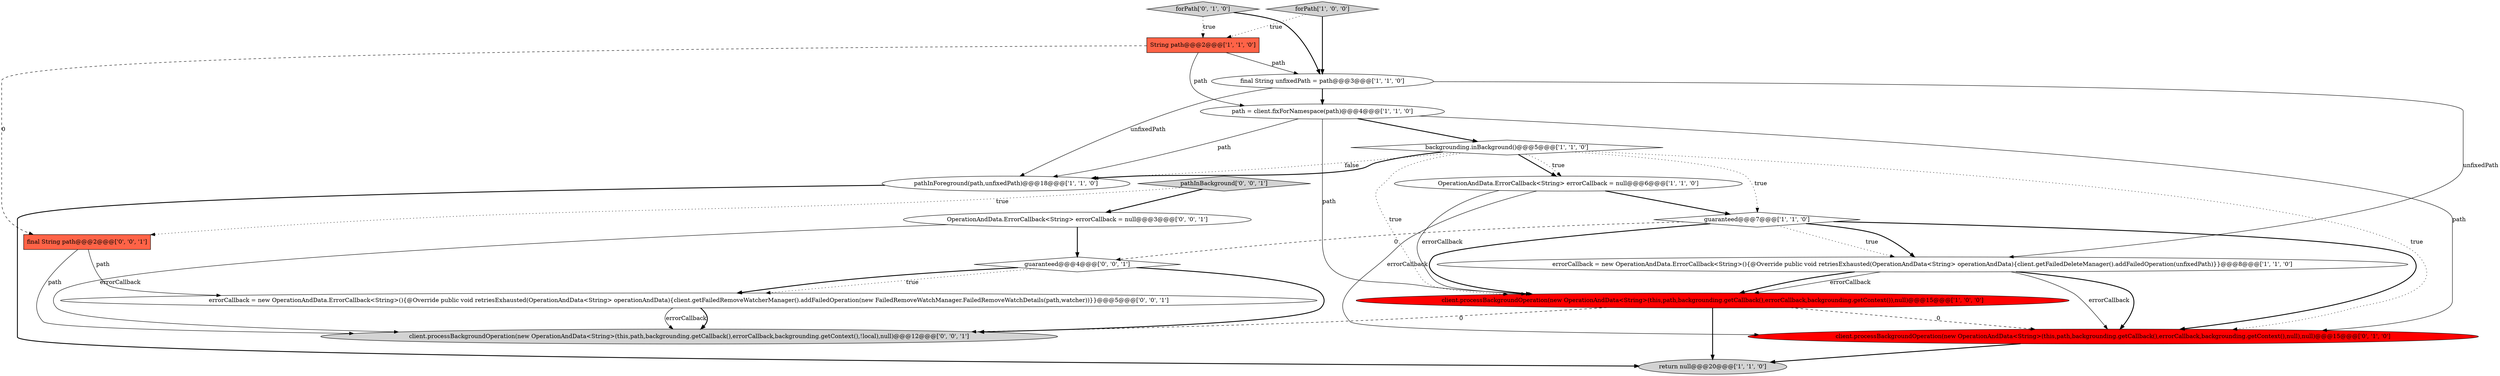 digraph {
2 [style = filled, label = "guaranteed@@@7@@@['1', '1', '0']", fillcolor = white, shape = diamond image = "AAA0AAABBB1BBB"];
18 [style = filled, label = "guaranteed@@@4@@@['0', '0', '1']", fillcolor = white, shape = diamond image = "AAA0AAABBB3BBB"];
0 [style = filled, label = "String path@@@2@@@['1', '1', '0']", fillcolor = tomato, shape = box image = "AAA0AAABBB1BBB"];
13 [style = filled, label = "errorCallback = new OperationAndData.ErrorCallback<String>(){@Override public void retriesExhausted(OperationAndData<String> operationAndData){client.getFailedRemoveWatcherManager().addFailedOperation(new FailedRemoveWatchManager.FailedRemoveWatchDetails(path,watcher))}}@@@5@@@['0', '0', '1']", fillcolor = white, shape = ellipse image = "AAA0AAABBB3BBB"];
4 [style = filled, label = "backgrounding.inBackground()@@@5@@@['1', '1', '0']", fillcolor = white, shape = diamond image = "AAA0AAABBB1BBB"];
16 [style = filled, label = "OperationAndData.ErrorCallback<String> errorCallback = null@@@3@@@['0', '0', '1']", fillcolor = white, shape = ellipse image = "AAA0AAABBB3BBB"];
17 [style = filled, label = "client.processBackgroundOperation(new OperationAndData<String>(this,path,backgrounding.getCallback(),errorCallback,backgrounding.getContext(),!local),null)@@@12@@@['0', '0', '1']", fillcolor = lightgray, shape = ellipse image = "AAA0AAABBB3BBB"];
7 [style = filled, label = "final String unfixedPath = path@@@3@@@['1', '1', '0']", fillcolor = white, shape = ellipse image = "AAA0AAABBB1BBB"];
3 [style = filled, label = "OperationAndData.ErrorCallback<String> errorCallback = null@@@6@@@['1', '1', '0']", fillcolor = white, shape = ellipse image = "AAA0AAABBB1BBB"];
8 [style = filled, label = "path = client.fixForNamespace(path)@@@4@@@['1', '1', '0']", fillcolor = white, shape = ellipse image = "AAA0AAABBB1BBB"];
6 [style = filled, label = "forPath['1', '0', '0']", fillcolor = lightgray, shape = diamond image = "AAA0AAABBB1BBB"];
12 [style = filled, label = "forPath['0', '1', '0']", fillcolor = lightgray, shape = diamond image = "AAA0AAABBB2BBB"];
9 [style = filled, label = "return null@@@20@@@['1', '1', '0']", fillcolor = lightgray, shape = ellipse image = "AAA0AAABBB1BBB"];
1 [style = filled, label = "client.processBackgroundOperation(new OperationAndData<String>(this,path,backgrounding.getCallback(),errorCallback,backgrounding.getContext()),null)@@@15@@@['1', '0', '0']", fillcolor = red, shape = ellipse image = "AAA1AAABBB1BBB"];
10 [style = filled, label = "errorCallback = new OperationAndData.ErrorCallback<String>(){@Override public void retriesExhausted(OperationAndData<String> operationAndData){client.getFailedDeleteManager().addFailedOperation(unfixedPath)}}@@@8@@@['1', '1', '0']", fillcolor = white, shape = ellipse image = "AAA0AAABBB1BBB"];
11 [style = filled, label = "client.processBackgroundOperation(new OperationAndData<String>(this,path,backgrounding.getCallback(),errorCallback,backgrounding.getContext(),null),null)@@@15@@@['0', '1', '0']", fillcolor = red, shape = ellipse image = "AAA1AAABBB2BBB"];
15 [style = filled, label = "final String path@@@2@@@['0', '0', '1']", fillcolor = tomato, shape = box image = "AAA0AAABBB3BBB"];
14 [style = filled, label = "pathInBackground['0', '0', '1']", fillcolor = lightgray, shape = diamond image = "AAA0AAABBB3BBB"];
5 [style = filled, label = "pathInForeground(path,unfixedPath)@@@18@@@['1', '1', '0']", fillcolor = white, shape = ellipse image = "AAA0AAABBB1BBB"];
2->10 [style = dotted, label="true"];
14->16 [style = bold, label=""];
3->11 [style = solid, label="errorCallback"];
4->3 [style = bold, label=""];
16->18 [style = bold, label=""];
0->8 [style = solid, label="path"];
7->10 [style = solid, label="unfixedPath"];
5->9 [style = bold, label=""];
4->1 [style = dotted, label="true"];
2->1 [style = bold, label=""];
13->17 [style = solid, label="errorCallback"];
4->5 [style = dotted, label="false"];
0->7 [style = solid, label="path"];
18->17 [style = bold, label=""];
4->11 [style = dotted, label="true"];
0->15 [style = dashed, label="0"];
8->11 [style = solid, label="path"];
16->17 [style = solid, label="errorCallback"];
7->8 [style = bold, label=""];
2->10 [style = bold, label=""];
11->9 [style = bold, label=""];
12->7 [style = bold, label=""];
1->9 [style = bold, label=""];
15->17 [style = solid, label="path"];
13->17 [style = bold, label=""];
14->15 [style = dotted, label="true"];
1->17 [style = dashed, label="0"];
4->3 [style = dotted, label="true"];
8->1 [style = solid, label="path"];
3->2 [style = bold, label=""];
10->11 [style = solid, label="errorCallback"];
1->11 [style = dashed, label="0"];
10->1 [style = solid, label="errorCallback"];
18->13 [style = bold, label=""];
2->18 [style = dashed, label="0"];
3->1 [style = solid, label="errorCallback"];
12->0 [style = dotted, label="true"];
6->0 [style = dotted, label="true"];
8->4 [style = bold, label=""];
7->5 [style = solid, label="unfixedPath"];
6->7 [style = bold, label=""];
10->1 [style = bold, label=""];
15->13 [style = solid, label="path"];
4->5 [style = bold, label=""];
2->11 [style = bold, label=""];
4->2 [style = dotted, label="true"];
8->5 [style = solid, label="path"];
18->13 [style = dotted, label="true"];
10->11 [style = bold, label=""];
}
